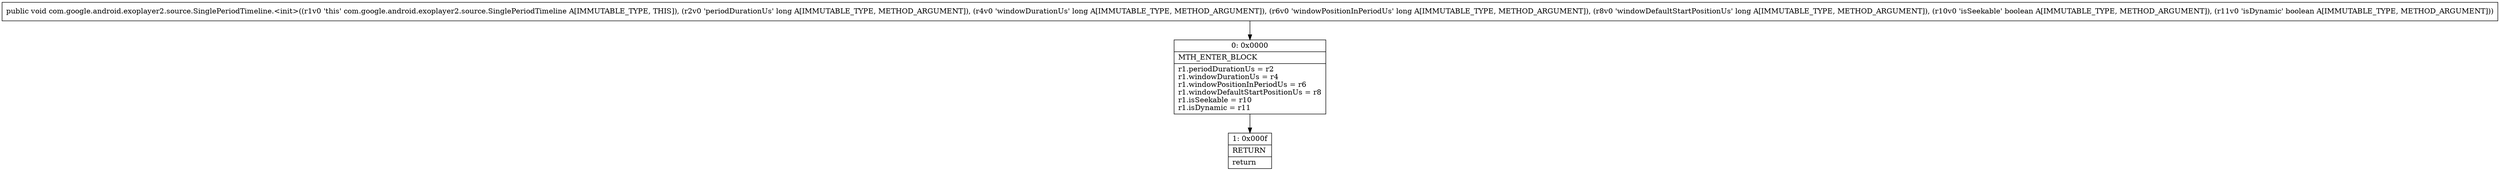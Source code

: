 digraph "CFG forcom.google.android.exoplayer2.source.SinglePeriodTimeline.\<init\>(JJJJZZ)V" {
Node_0 [shape=record,label="{0\:\ 0x0000|MTH_ENTER_BLOCK\l|r1.periodDurationUs = r2\lr1.windowDurationUs = r4\lr1.windowPositionInPeriodUs = r6\lr1.windowDefaultStartPositionUs = r8\lr1.isSeekable = r10\lr1.isDynamic = r11\l}"];
Node_1 [shape=record,label="{1\:\ 0x000f|RETURN\l|return\l}"];
MethodNode[shape=record,label="{public void com.google.android.exoplayer2.source.SinglePeriodTimeline.\<init\>((r1v0 'this' com.google.android.exoplayer2.source.SinglePeriodTimeline A[IMMUTABLE_TYPE, THIS]), (r2v0 'periodDurationUs' long A[IMMUTABLE_TYPE, METHOD_ARGUMENT]), (r4v0 'windowDurationUs' long A[IMMUTABLE_TYPE, METHOD_ARGUMENT]), (r6v0 'windowPositionInPeriodUs' long A[IMMUTABLE_TYPE, METHOD_ARGUMENT]), (r8v0 'windowDefaultStartPositionUs' long A[IMMUTABLE_TYPE, METHOD_ARGUMENT]), (r10v0 'isSeekable' boolean A[IMMUTABLE_TYPE, METHOD_ARGUMENT]), (r11v0 'isDynamic' boolean A[IMMUTABLE_TYPE, METHOD_ARGUMENT])) }"];
MethodNode -> Node_0;
Node_0 -> Node_1;
}

